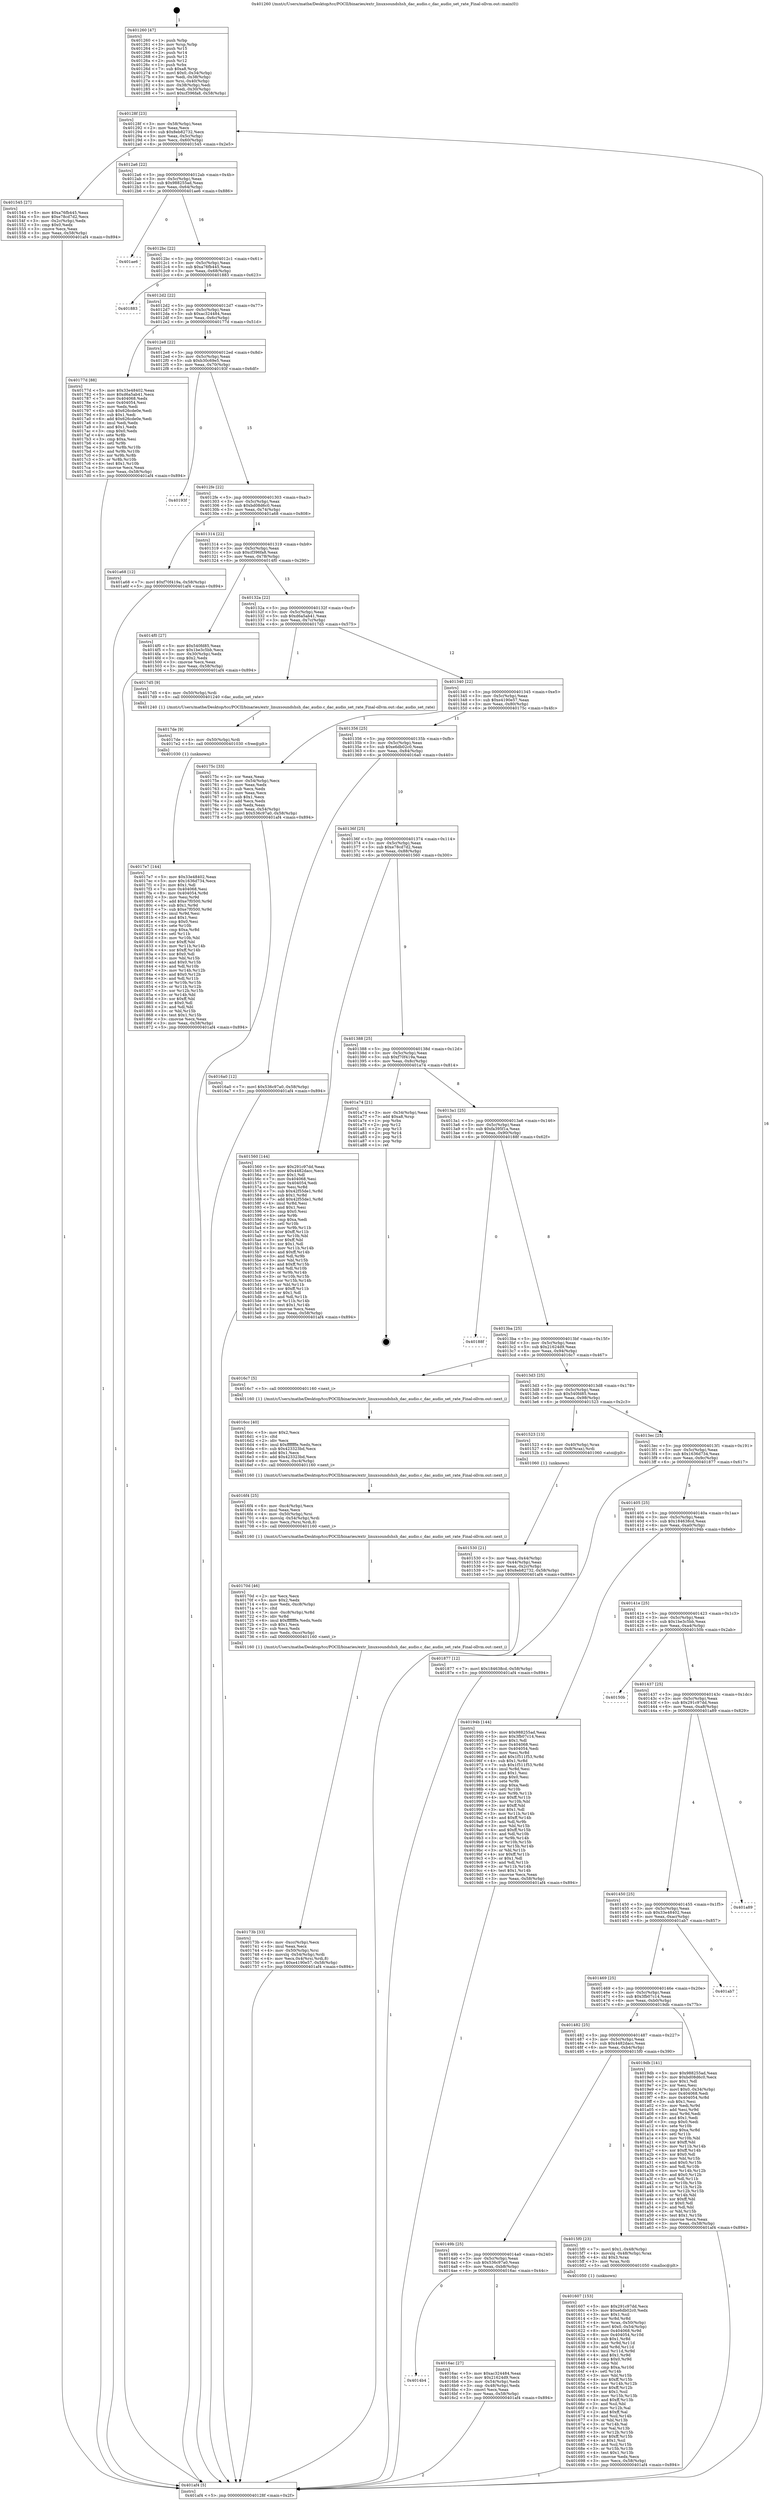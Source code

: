 digraph "0x401260" {
  label = "0x401260 (/mnt/c/Users/mathe/Desktop/tcc/POCII/binaries/extr_linuxsoundshsh_dac_audio.c_dac_audio_set_rate_Final-ollvm.out::main(0))"
  labelloc = "t"
  node[shape=record]

  Entry [label="",width=0.3,height=0.3,shape=circle,fillcolor=black,style=filled]
  "0x40128f" [label="{
     0x40128f [23]\l
     | [instrs]\l
     &nbsp;&nbsp;0x40128f \<+3\>: mov -0x58(%rbp),%eax\l
     &nbsp;&nbsp;0x401292 \<+2\>: mov %eax,%ecx\l
     &nbsp;&nbsp;0x401294 \<+6\>: sub $0x8eb82732,%ecx\l
     &nbsp;&nbsp;0x40129a \<+3\>: mov %eax,-0x5c(%rbp)\l
     &nbsp;&nbsp;0x40129d \<+3\>: mov %ecx,-0x60(%rbp)\l
     &nbsp;&nbsp;0x4012a0 \<+6\>: je 0000000000401545 \<main+0x2e5\>\l
  }"]
  "0x401545" [label="{
     0x401545 [27]\l
     | [instrs]\l
     &nbsp;&nbsp;0x401545 \<+5\>: mov $0xa76fb445,%eax\l
     &nbsp;&nbsp;0x40154a \<+5\>: mov $0xe78cd7d2,%ecx\l
     &nbsp;&nbsp;0x40154f \<+3\>: mov -0x2c(%rbp),%edx\l
     &nbsp;&nbsp;0x401552 \<+3\>: cmp $0x0,%edx\l
     &nbsp;&nbsp;0x401555 \<+3\>: cmove %ecx,%eax\l
     &nbsp;&nbsp;0x401558 \<+3\>: mov %eax,-0x58(%rbp)\l
     &nbsp;&nbsp;0x40155b \<+5\>: jmp 0000000000401af4 \<main+0x894\>\l
  }"]
  "0x4012a6" [label="{
     0x4012a6 [22]\l
     | [instrs]\l
     &nbsp;&nbsp;0x4012a6 \<+5\>: jmp 00000000004012ab \<main+0x4b\>\l
     &nbsp;&nbsp;0x4012ab \<+3\>: mov -0x5c(%rbp),%eax\l
     &nbsp;&nbsp;0x4012ae \<+5\>: sub $0x988255ad,%eax\l
     &nbsp;&nbsp;0x4012b3 \<+3\>: mov %eax,-0x64(%rbp)\l
     &nbsp;&nbsp;0x4012b6 \<+6\>: je 0000000000401ae6 \<main+0x886\>\l
  }"]
  Exit [label="",width=0.3,height=0.3,shape=circle,fillcolor=black,style=filled,peripheries=2]
  "0x401ae6" [label="{
     0x401ae6\l
  }", style=dashed]
  "0x4012bc" [label="{
     0x4012bc [22]\l
     | [instrs]\l
     &nbsp;&nbsp;0x4012bc \<+5\>: jmp 00000000004012c1 \<main+0x61\>\l
     &nbsp;&nbsp;0x4012c1 \<+3\>: mov -0x5c(%rbp),%eax\l
     &nbsp;&nbsp;0x4012c4 \<+5\>: sub $0xa76fb445,%eax\l
     &nbsp;&nbsp;0x4012c9 \<+3\>: mov %eax,-0x68(%rbp)\l
     &nbsp;&nbsp;0x4012cc \<+6\>: je 0000000000401883 \<main+0x623\>\l
  }"]
  "0x4017e7" [label="{
     0x4017e7 [144]\l
     | [instrs]\l
     &nbsp;&nbsp;0x4017e7 \<+5\>: mov $0x33e48402,%eax\l
     &nbsp;&nbsp;0x4017ec \<+5\>: mov $0x1636d734,%ecx\l
     &nbsp;&nbsp;0x4017f1 \<+2\>: mov $0x1,%dl\l
     &nbsp;&nbsp;0x4017f3 \<+7\>: mov 0x404068,%esi\l
     &nbsp;&nbsp;0x4017fa \<+8\>: mov 0x404054,%r8d\l
     &nbsp;&nbsp;0x401802 \<+3\>: mov %esi,%r9d\l
     &nbsp;&nbsp;0x401805 \<+7\>: add $0xe7f0500,%r9d\l
     &nbsp;&nbsp;0x40180c \<+4\>: sub $0x1,%r9d\l
     &nbsp;&nbsp;0x401810 \<+7\>: sub $0xe7f0500,%r9d\l
     &nbsp;&nbsp;0x401817 \<+4\>: imul %r9d,%esi\l
     &nbsp;&nbsp;0x40181b \<+3\>: and $0x1,%esi\l
     &nbsp;&nbsp;0x40181e \<+3\>: cmp $0x0,%esi\l
     &nbsp;&nbsp;0x401821 \<+4\>: sete %r10b\l
     &nbsp;&nbsp;0x401825 \<+4\>: cmp $0xa,%r8d\l
     &nbsp;&nbsp;0x401829 \<+4\>: setl %r11b\l
     &nbsp;&nbsp;0x40182d \<+3\>: mov %r10b,%bl\l
     &nbsp;&nbsp;0x401830 \<+3\>: xor $0xff,%bl\l
     &nbsp;&nbsp;0x401833 \<+3\>: mov %r11b,%r14b\l
     &nbsp;&nbsp;0x401836 \<+4\>: xor $0xff,%r14b\l
     &nbsp;&nbsp;0x40183a \<+3\>: xor $0x0,%dl\l
     &nbsp;&nbsp;0x40183d \<+3\>: mov %bl,%r15b\l
     &nbsp;&nbsp;0x401840 \<+4\>: and $0x0,%r15b\l
     &nbsp;&nbsp;0x401844 \<+3\>: and %dl,%r10b\l
     &nbsp;&nbsp;0x401847 \<+3\>: mov %r14b,%r12b\l
     &nbsp;&nbsp;0x40184a \<+4\>: and $0x0,%r12b\l
     &nbsp;&nbsp;0x40184e \<+3\>: and %dl,%r11b\l
     &nbsp;&nbsp;0x401851 \<+3\>: or %r10b,%r15b\l
     &nbsp;&nbsp;0x401854 \<+3\>: or %r11b,%r12b\l
     &nbsp;&nbsp;0x401857 \<+3\>: xor %r12b,%r15b\l
     &nbsp;&nbsp;0x40185a \<+3\>: or %r14b,%bl\l
     &nbsp;&nbsp;0x40185d \<+3\>: xor $0xff,%bl\l
     &nbsp;&nbsp;0x401860 \<+3\>: or $0x0,%dl\l
     &nbsp;&nbsp;0x401863 \<+2\>: and %dl,%bl\l
     &nbsp;&nbsp;0x401865 \<+3\>: or %bl,%r15b\l
     &nbsp;&nbsp;0x401868 \<+4\>: test $0x1,%r15b\l
     &nbsp;&nbsp;0x40186c \<+3\>: cmovne %ecx,%eax\l
     &nbsp;&nbsp;0x40186f \<+3\>: mov %eax,-0x58(%rbp)\l
     &nbsp;&nbsp;0x401872 \<+5\>: jmp 0000000000401af4 \<main+0x894\>\l
  }"]
  "0x401883" [label="{
     0x401883\l
  }", style=dashed]
  "0x4012d2" [label="{
     0x4012d2 [22]\l
     | [instrs]\l
     &nbsp;&nbsp;0x4012d2 \<+5\>: jmp 00000000004012d7 \<main+0x77\>\l
     &nbsp;&nbsp;0x4012d7 \<+3\>: mov -0x5c(%rbp),%eax\l
     &nbsp;&nbsp;0x4012da \<+5\>: sub $0xac324484,%eax\l
     &nbsp;&nbsp;0x4012df \<+3\>: mov %eax,-0x6c(%rbp)\l
     &nbsp;&nbsp;0x4012e2 \<+6\>: je 000000000040177d \<main+0x51d\>\l
  }"]
  "0x4017de" [label="{
     0x4017de [9]\l
     | [instrs]\l
     &nbsp;&nbsp;0x4017de \<+4\>: mov -0x50(%rbp),%rdi\l
     &nbsp;&nbsp;0x4017e2 \<+5\>: call 0000000000401030 \<free@plt\>\l
     | [calls]\l
     &nbsp;&nbsp;0x401030 \{1\} (unknown)\l
  }"]
  "0x40177d" [label="{
     0x40177d [88]\l
     | [instrs]\l
     &nbsp;&nbsp;0x40177d \<+5\>: mov $0x33e48402,%eax\l
     &nbsp;&nbsp;0x401782 \<+5\>: mov $0xd6a5ab41,%ecx\l
     &nbsp;&nbsp;0x401787 \<+7\>: mov 0x404068,%edx\l
     &nbsp;&nbsp;0x40178e \<+7\>: mov 0x404054,%esi\l
     &nbsp;&nbsp;0x401795 \<+2\>: mov %edx,%edi\l
     &nbsp;&nbsp;0x401797 \<+6\>: sub $0x626cde0e,%edi\l
     &nbsp;&nbsp;0x40179d \<+3\>: sub $0x1,%edi\l
     &nbsp;&nbsp;0x4017a0 \<+6\>: add $0x626cde0e,%edi\l
     &nbsp;&nbsp;0x4017a6 \<+3\>: imul %edi,%edx\l
     &nbsp;&nbsp;0x4017a9 \<+3\>: and $0x1,%edx\l
     &nbsp;&nbsp;0x4017ac \<+3\>: cmp $0x0,%edx\l
     &nbsp;&nbsp;0x4017af \<+4\>: sete %r8b\l
     &nbsp;&nbsp;0x4017b3 \<+3\>: cmp $0xa,%esi\l
     &nbsp;&nbsp;0x4017b6 \<+4\>: setl %r9b\l
     &nbsp;&nbsp;0x4017ba \<+3\>: mov %r8b,%r10b\l
     &nbsp;&nbsp;0x4017bd \<+3\>: and %r9b,%r10b\l
     &nbsp;&nbsp;0x4017c0 \<+3\>: xor %r9b,%r8b\l
     &nbsp;&nbsp;0x4017c3 \<+3\>: or %r8b,%r10b\l
     &nbsp;&nbsp;0x4017c6 \<+4\>: test $0x1,%r10b\l
     &nbsp;&nbsp;0x4017ca \<+3\>: cmovne %ecx,%eax\l
     &nbsp;&nbsp;0x4017cd \<+3\>: mov %eax,-0x58(%rbp)\l
     &nbsp;&nbsp;0x4017d0 \<+5\>: jmp 0000000000401af4 \<main+0x894\>\l
  }"]
  "0x4012e8" [label="{
     0x4012e8 [22]\l
     | [instrs]\l
     &nbsp;&nbsp;0x4012e8 \<+5\>: jmp 00000000004012ed \<main+0x8d\>\l
     &nbsp;&nbsp;0x4012ed \<+3\>: mov -0x5c(%rbp),%eax\l
     &nbsp;&nbsp;0x4012f0 \<+5\>: sub $0xb30c69e5,%eax\l
     &nbsp;&nbsp;0x4012f5 \<+3\>: mov %eax,-0x70(%rbp)\l
     &nbsp;&nbsp;0x4012f8 \<+6\>: je 000000000040193f \<main+0x6df\>\l
  }"]
  "0x40173b" [label="{
     0x40173b [33]\l
     | [instrs]\l
     &nbsp;&nbsp;0x40173b \<+6\>: mov -0xcc(%rbp),%ecx\l
     &nbsp;&nbsp;0x401741 \<+3\>: imul %eax,%ecx\l
     &nbsp;&nbsp;0x401744 \<+4\>: mov -0x50(%rbp),%rsi\l
     &nbsp;&nbsp;0x401748 \<+4\>: movslq -0x54(%rbp),%rdi\l
     &nbsp;&nbsp;0x40174c \<+4\>: mov %ecx,0x4(%rsi,%rdi,8)\l
     &nbsp;&nbsp;0x401750 \<+7\>: movl $0xe4190e57,-0x58(%rbp)\l
     &nbsp;&nbsp;0x401757 \<+5\>: jmp 0000000000401af4 \<main+0x894\>\l
  }"]
  "0x40193f" [label="{
     0x40193f\l
  }", style=dashed]
  "0x4012fe" [label="{
     0x4012fe [22]\l
     | [instrs]\l
     &nbsp;&nbsp;0x4012fe \<+5\>: jmp 0000000000401303 \<main+0xa3\>\l
     &nbsp;&nbsp;0x401303 \<+3\>: mov -0x5c(%rbp),%eax\l
     &nbsp;&nbsp;0x401306 \<+5\>: sub $0xbd08d6c0,%eax\l
     &nbsp;&nbsp;0x40130b \<+3\>: mov %eax,-0x74(%rbp)\l
     &nbsp;&nbsp;0x40130e \<+6\>: je 0000000000401a68 \<main+0x808\>\l
  }"]
  "0x40170d" [label="{
     0x40170d [46]\l
     | [instrs]\l
     &nbsp;&nbsp;0x40170d \<+2\>: xor %ecx,%ecx\l
     &nbsp;&nbsp;0x40170f \<+5\>: mov $0x2,%edx\l
     &nbsp;&nbsp;0x401714 \<+6\>: mov %edx,-0xc8(%rbp)\l
     &nbsp;&nbsp;0x40171a \<+1\>: cltd\l
     &nbsp;&nbsp;0x40171b \<+7\>: mov -0xc8(%rbp),%r8d\l
     &nbsp;&nbsp;0x401722 \<+3\>: idiv %r8d\l
     &nbsp;&nbsp;0x401725 \<+6\>: imul $0xfffffffe,%edx,%edx\l
     &nbsp;&nbsp;0x40172b \<+3\>: sub $0x1,%ecx\l
     &nbsp;&nbsp;0x40172e \<+2\>: sub %ecx,%edx\l
     &nbsp;&nbsp;0x401730 \<+6\>: mov %edx,-0xcc(%rbp)\l
     &nbsp;&nbsp;0x401736 \<+5\>: call 0000000000401160 \<next_i\>\l
     | [calls]\l
     &nbsp;&nbsp;0x401160 \{1\} (/mnt/c/Users/mathe/Desktop/tcc/POCII/binaries/extr_linuxsoundshsh_dac_audio.c_dac_audio_set_rate_Final-ollvm.out::next_i)\l
  }"]
  "0x401a68" [label="{
     0x401a68 [12]\l
     | [instrs]\l
     &nbsp;&nbsp;0x401a68 \<+7\>: movl $0xf70f419a,-0x58(%rbp)\l
     &nbsp;&nbsp;0x401a6f \<+5\>: jmp 0000000000401af4 \<main+0x894\>\l
  }"]
  "0x401314" [label="{
     0x401314 [22]\l
     | [instrs]\l
     &nbsp;&nbsp;0x401314 \<+5\>: jmp 0000000000401319 \<main+0xb9\>\l
     &nbsp;&nbsp;0x401319 \<+3\>: mov -0x5c(%rbp),%eax\l
     &nbsp;&nbsp;0x40131c \<+5\>: sub $0xcf396fa8,%eax\l
     &nbsp;&nbsp;0x401321 \<+3\>: mov %eax,-0x78(%rbp)\l
     &nbsp;&nbsp;0x401324 \<+6\>: je 00000000004014f0 \<main+0x290\>\l
  }"]
  "0x4016f4" [label="{
     0x4016f4 [25]\l
     | [instrs]\l
     &nbsp;&nbsp;0x4016f4 \<+6\>: mov -0xc4(%rbp),%ecx\l
     &nbsp;&nbsp;0x4016fa \<+3\>: imul %eax,%ecx\l
     &nbsp;&nbsp;0x4016fd \<+4\>: mov -0x50(%rbp),%rsi\l
     &nbsp;&nbsp;0x401701 \<+4\>: movslq -0x54(%rbp),%rdi\l
     &nbsp;&nbsp;0x401705 \<+3\>: mov %ecx,(%rsi,%rdi,8)\l
     &nbsp;&nbsp;0x401708 \<+5\>: call 0000000000401160 \<next_i\>\l
     | [calls]\l
     &nbsp;&nbsp;0x401160 \{1\} (/mnt/c/Users/mathe/Desktop/tcc/POCII/binaries/extr_linuxsoundshsh_dac_audio.c_dac_audio_set_rate_Final-ollvm.out::next_i)\l
  }"]
  "0x4014f0" [label="{
     0x4014f0 [27]\l
     | [instrs]\l
     &nbsp;&nbsp;0x4014f0 \<+5\>: mov $0x540fd85,%eax\l
     &nbsp;&nbsp;0x4014f5 \<+5\>: mov $0x1be3c5bb,%ecx\l
     &nbsp;&nbsp;0x4014fa \<+3\>: mov -0x30(%rbp),%edx\l
     &nbsp;&nbsp;0x4014fd \<+3\>: cmp $0x2,%edx\l
     &nbsp;&nbsp;0x401500 \<+3\>: cmovne %ecx,%eax\l
     &nbsp;&nbsp;0x401503 \<+3\>: mov %eax,-0x58(%rbp)\l
     &nbsp;&nbsp;0x401506 \<+5\>: jmp 0000000000401af4 \<main+0x894\>\l
  }"]
  "0x40132a" [label="{
     0x40132a [22]\l
     | [instrs]\l
     &nbsp;&nbsp;0x40132a \<+5\>: jmp 000000000040132f \<main+0xcf\>\l
     &nbsp;&nbsp;0x40132f \<+3\>: mov -0x5c(%rbp),%eax\l
     &nbsp;&nbsp;0x401332 \<+5\>: sub $0xd6a5ab41,%eax\l
     &nbsp;&nbsp;0x401337 \<+3\>: mov %eax,-0x7c(%rbp)\l
     &nbsp;&nbsp;0x40133a \<+6\>: je 00000000004017d5 \<main+0x575\>\l
  }"]
  "0x401af4" [label="{
     0x401af4 [5]\l
     | [instrs]\l
     &nbsp;&nbsp;0x401af4 \<+5\>: jmp 000000000040128f \<main+0x2f\>\l
  }"]
  "0x401260" [label="{
     0x401260 [47]\l
     | [instrs]\l
     &nbsp;&nbsp;0x401260 \<+1\>: push %rbp\l
     &nbsp;&nbsp;0x401261 \<+3\>: mov %rsp,%rbp\l
     &nbsp;&nbsp;0x401264 \<+2\>: push %r15\l
     &nbsp;&nbsp;0x401266 \<+2\>: push %r14\l
     &nbsp;&nbsp;0x401268 \<+2\>: push %r13\l
     &nbsp;&nbsp;0x40126a \<+2\>: push %r12\l
     &nbsp;&nbsp;0x40126c \<+1\>: push %rbx\l
     &nbsp;&nbsp;0x40126d \<+7\>: sub $0xa8,%rsp\l
     &nbsp;&nbsp;0x401274 \<+7\>: movl $0x0,-0x34(%rbp)\l
     &nbsp;&nbsp;0x40127b \<+3\>: mov %edi,-0x38(%rbp)\l
     &nbsp;&nbsp;0x40127e \<+4\>: mov %rsi,-0x40(%rbp)\l
     &nbsp;&nbsp;0x401282 \<+3\>: mov -0x38(%rbp),%edi\l
     &nbsp;&nbsp;0x401285 \<+3\>: mov %edi,-0x30(%rbp)\l
     &nbsp;&nbsp;0x401288 \<+7\>: movl $0xcf396fa8,-0x58(%rbp)\l
  }"]
  "0x4016cc" [label="{
     0x4016cc [40]\l
     | [instrs]\l
     &nbsp;&nbsp;0x4016cc \<+5\>: mov $0x2,%ecx\l
     &nbsp;&nbsp;0x4016d1 \<+1\>: cltd\l
     &nbsp;&nbsp;0x4016d2 \<+2\>: idiv %ecx\l
     &nbsp;&nbsp;0x4016d4 \<+6\>: imul $0xfffffffe,%edx,%ecx\l
     &nbsp;&nbsp;0x4016da \<+6\>: sub $0x423323bd,%ecx\l
     &nbsp;&nbsp;0x4016e0 \<+3\>: add $0x1,%ecx\l
     &nbsp;&nbsp;0x4016e3 \<+6\>: add $0x423323bd,%ecx\l
     &nbsp;&nbsp;0x4016e9 \<+6\>: mov %ecx,-0xc4(%rbp)\l
     &nbsp;&nbsp;0x4016ef \<+5\>: call 0000000000401160 \<next_i\>\l
     | [calls]\l
     &nbsp;&nbsp;0x401160 \{1\} (/mnt/c/Users/mathe/Desktop/tcc/POCII/binaries/extr_linuxsoundshsh_dac_audio.c_dac_audio_set_rate_Final-ollvm.out::next_i)\l
  }"]
  "0x4017d5" [label="{
     0x4017d5 [9]\l
     | [instrs]\l
     &nbsp;&nbsp;0x4017d5 \<+4\>: mov -0x50(%rbp),%rdi\l
     &nbsp;&nbsp;0x4017d9 \<+5\>: call 0000000000401240 \<dac_audio_set_rate\>\l
     | [calls]\l
     &nbsp;&nbsp;0x401240 \{1\} (/mnt/c/Users/mathe/Desktop/tcc/POCII/binaries/extr_linuxsoundshsh_dac_audio.c_dac_audio_set_rate_Final-ollvm.out::dac_audio_set_rate)\l
  }"]
  "0x401340" [label="{
     0x401340 [22]\l
     | [instrs]\l
     &nbsp;&nbsp;0x401340 \<+5\>: jmp 0000000000401345 \<main+0xe5\>\l
     &nbsp;&nbsp;0x401345 \<+3\>: mov -0x5c(%rbp),%eax\l
     &nbsp;&nbsp;0x401348 \<+5\>: sub $0xe4190e57,%eax\l
     &nbsp;&nbsp;0x40134d \<+3\>: mov %eax,-0x80(%rbp)\l
     &nbsp;&nbsp;0x401350 \<+6\>: je 000000000040175c \<main+0x4fc\>\l
  }"]
  "0x4014b4" [label="{
     0x4014b4\l
  }", style=dashed]
  "0x40175c" [label="{
     0x40175c [33]\l
     | [instrs]\l
     &nbsp;&nbsp;0x40175c \<+2\>: xor %eax,%eax\l
     &nbsp;&nbsp;0x40175e \<+3\>: mov -0x54(%rbp),%ecx\l
     &nbsp;&nbsp;0x401761 \<+2\>: mov %eax,%edx\l
     &nbsp;&nbsp;0x401763 \<+2\>: sub %ecx,%edx\l
     &nbsp;&nbsp;0x401765 \<+2\>: mov %eax,%ecx\l
     &nbsp;&nbsp;0x401767 \<+3\>: sub $0x1,%ecx\l
     &nbsp;&nbsp;0x40176a \<+2\>: add %ecx,%edx\l
     &nbsp;&nbsp;0x40176c \<+2\>: sub %edx,%eax\l
     &nbsp;&nbsp;0x40176e \<+3\>: mov %eax,-0x54(%rbp)\l
     &nbsp;&nbsp;0x401771 \<+7\>: movl $0x536c97a0,-0x58(%rbp)\l
     &nbsp;&nbsp;0x401778 \<+5\>: jmp 0000000000401af4 \<main+0x894\>\l
  }"]
  "0x401356" [label="{
     0x401356 [25]\l
     | [instrs]\l
     &nbsp;&nbsp;0x401356 \<+5\>: jmp 000000000040135b \<main+0xfb\>\l
     &nbsp;&nbsp;0x40135b \<+3\>: mov -0x5c(%rbp),%eax\l
     &nbsp;&nbsp;0x40135e \<+5\>: sub $0xe6db02c0,%eax\l
     &nbsp;&nbsp;0x401363 \<+6\>: mov %eax,-0x84(%rbp)\l
     &nbsp;&nbsp;0x401369 \<+6\>: je 00000000004016a0 \<main+0x440\>\l
  }"]
  "0x4016ac" [label="{
     0x4016ac [27]\l
     | [instrs]\l
     &nbsp;&nbsp;0x4016ac \<+5\>: mov $0xac324484,%eax\l
     &nbsp;&nbsp;0x4016b1 \<+5\>: mov $0x21624d9,%ecx\l
     &nbsp;&nbsp;0x4016b6 \<+3\>: mov -0x54(%rbp),%edx\l
     &nbsp;&nbsp;0x4016b9 \<+3\>: cmp -0x48(%rbp),%edx\l
     &nbsp;&nbsp;0x4016bc \<+3\>: cmovl %ecx,%eax\l
     &nbsp;&nbsp;0x4016bf \<+3\>: mov %eax,-0x58(%rbp)\l
     &nbsp;&nbsp;0x4016c2 \<+5\>: jmp 0000000000401af4 \<main+0x894\>\l
  }"]
  "0x4016a0" [label="{
     0x4016a0 [12]\l
     | [instrs]\l
     &nbsp;&nbsp;0x4016a0 \<+7\>: movl $0x536c97a0,-0x58(%rbp)\l
     &nbsp;&nbsp;0x4016a7 \<+5\>: jmp 0000000000401af4 \<main+0x894\>\l
  }"]
  "0x40136f" [label="{
     0x40136f [25]\l
     | [instrs]\l
     &nbsp;&nbsp;0x40136f \<+5\>: jmp 0000000000401374 \<main+0x114\>\l
     &nbsp;&nbsp;0x401374 \<+3\>: mov -0x5c(%rbp),%eax\l
     &nbsp;&nbsp;0x401377 \<+5\>: sub $0xe78cd7d2,%eax\l
     &nbsp;&nbsp;0x40137c \<+6\>: mov %eax,-0x88(%rbp)\l
     &nbsp;&nbsp;0x401382 \<+6\>: je 0000000000401560 \<main+0x300\>\l
  }"]
  "0x401607" [label="{
     0x401607 [153]\l
     | [instrs]\l
     &nbsp;&nbsp;0x401607 \<+5\>: mov $0x291c97dd,%ecx\l
     &nbsp;&nbsp;0x40160c \<+5\>: mov $0xe6db02c0,%edx\l
     &nbsp;&nbsp;0x401611 \<+3\>: mov $0x1,%sil\l
     &nbsp;&nbsp;0x401614 \<+3\>: xor %r8d,%r8d\l
     &nbsp;&nbsp;0x401617 \<+4\>: mov %rax,-0x50(%rbp)\l
     &nbsp;&nbsp;0x40161b \<+7\>: movl $0x0,-0x54(%rbp)\l
     &nbsp;&nbsp;0x401622 \<+8\>: mov 0x404068,%r9d\l
     &nbsp;&nbsp;0x40162a \<+8\>: mov 0x404054,%r10d\l
     &nbsp;&nbsp;0x401632 \<+4\>: sub $0x1,%r8d\l
     &nbsp;&nbsp;0x401636 \<+3\>: mov %r9d,%r11d\l
     &nbsp;&nbsp;0x401639 \<+3\>: add %r8d,%r11d\l
     &nbsp;&nbsp;0x40163c \<+4\>: imul %r11d,%r9d\l
     &nbsp;&nbsp;0x401640 \<+4\>: and $0x1,%r9d\l
     &nbsp;&nbsp;0x401644 \<+4\>: cmp $0x0,%r9d\l
     &nbsp;&nbsp;0x401648 \<+3\>: sete %bl\l
     &nbsp;&nbsp;0x40164b \<+4\>: cmp $0xa,%r10d\l
     &nbsp;&nbsp;0x40164f \<+4\>: setl %r14b\l
     &nbsp;&nbsp;0x401653 \<+3\>: mov %bl,%r15b\l
     &nbsp;&nbsp;0x401656 \<+4\>: xor $0xff,%r15b\l
     &nbsp;&nbsp;0x40165a \<+3\>: mov %r14b,%r12b\l
     &nbsp;&nbsp;0x40165d \<+4\>: xor $0xff,%r12b\l
     &nbsp;&nbsp;0x401661 \<+4\>: xor $0x1,%sil\l
     &nbsp;&nbsp;0x401665 \<+3\>: mov %r15b,%r13b\l
     &nbsp;&nbsp;0x401668 \<+4\>: and $0xff,%r13b\l
     &nbsp;&nbsp;0x40166c \<+3\>: and %sil,%bl\l
     &nbsp;&nbsp;0x40166f \<+3\>: mov %r12b,%al\l
     &nbsp;&nbsp;0x401672 \<+2\>: and $0xff,%al\l
     &nbsp;&nbsp;0x401674 \<+3\>: and %sil,%r14b\l
     &nbsp;&nbsp;0x401677 \<+3\>: or %bl,%r13b\l
     &nbsp;&nbsp;0x40167a \<+3\>: or %r14b,%al\l
     &nbsp;&nbsp;0x40167d \<+3\>: xor %al,%r13b\l
     &nbsp;&nbsp;0x401680 \<+3\>: or %r12b,%r15b\l
     &nbsp;&nbsp;0x401683 \<+4\>: xor $0xff,%r15b\l
     &nbsp;&nbsp;0x401687 \<+4\>: or $0x1,%sil\l
     &nbsp;&nbsp;0x40168b \<+3\>: and %sil,%r15b\l
     &nbsp;&nbsp;0x40168e \<+3\>: or %r15b,%r13b\l
     &nbsp;&nbsp;0x401691 \<+4\>: test $0x1,%r13b\l
     &nbsp;&nbsp;0x401695 \<+3\>: cmovne %edx,%ecx\l
     &nbsp;&nbsp;0x401698 \<+3\>: mov %ecx,-0x58(%rbp)\l
     &nbsp;&nbsp;0x40169b \<+5\>: jmp 0000000000401af4 \<main+0x894\>\l
  }"]
  "0x401560" [label="{
     0x401560 [144]\l
     | [instrs]\l
     &nbsp;&nbsp;0x401560 \<+5\>: mov $0x291c97dd,%eax\l
     &nbsp;&nbsp;0x401565 \<+5\>: mov $0x4482dacc,%ecx\l
     &nbsp;&nbsp;0x40156a \<+2\>: mov $0x1,%dl\l
     &nbsp;&nbsp;0x40156c \<+7\>: mov 0x404068,%esi\l
     &nbsp;&nbsp;0x401573 \<+7\>: mov 0x404054,%edi\l
     &nbsp;&nbsp;0x40157a \<+3\>: mov %esi,%r8d\l
     &nbsp;&nbsp;0x40157d \<+7\>: sub $0x42f55de1,%r8d\l
     &nbsp;&nbsp;0x401584 \<+4\>: sub $0x1,%r8d\l
     &nbsp;&nbsp;0x401588 \<+7\>: add $0x42f55de1,%r8d\l
     &nbsp;&nbsp;0x40158f \<+4\>: imul %r8d,%esi\l
     &nbsp;&nbsp;0x401593 \<+3\>: and $0x1,%esi\l
     &nbsp;&nbsp;0x401596 \<+3\>: cmp $0x0,%esi\l
     &nbsp;&nbsp;0x401599 \<+4\>: sete %r9b\l
     &nbsp;&nbsp;0x40159d \<+3\>: cmp $0xa,%edi\l
     &nbsp;&nbsp;0x4015a0 \<+4\>: setl %r10b\l
     &nbsp;&nbsp;0x4015a4 \<+3\>: mov %r9b,%r11b\l
     &nbsp;&nbsp;0x4015a7 \<+4\>: xor $0xff,%r11b\l
     &nbsp;&nbsp;0x4015ab \<+3\>: mov %r10b,%bl\l
     &nbsp;&nbsp;0x4015ae \<+3\>: xor $0xff,%bl\l
     &nbsp;&nbsp;0x4015b1 \<+3\>: xor $0x1,%dl\l
     &nbsp;&nbsp;0x4015b4 \<+3\>: mov %r11b,%r14b\l
     &nbsp;&nbsp;0x4015b7 \<+4\>: and $0xff,%r14b\l
     &nbsp;&nbsp;0x4015bb \<+3\>: and %dl,%r9b\l
     &nbsp;&nbsp;0x4015be \<+3\>: mov %bl,%r15b\l
     &nbsp;&nbsp;0x4015c1 \<+4\>: and $0xff,%r15b\l
     &nbsp;&nbsp;0x4015c5 \<+3\>: and %dl,%r10b\l
     &nbsp;&nbsp;0x4015c8 \<+3\>: or %r9b,%r14b\l
     &nbsp;&nbsp;0x4015cb \<+3\>: or %r10b,%r15b\l
     &nbsp;&nbsp;0x4015ce \<+3\>: xor %r15b,%r14b\l
     &nbsp;&nbsp;0x4015d1 \<+3\>: or %bl,%r11b\l
     &nbsp;&nbsp;0x4015d4 \<+4\>: xor $0xff,%r11b\l
     &nbsp;&nbsp;0x4015d8 \<+3\>: or $0x1,%dl\l
     &nbsp;&nbsp;0x4015db \<+3\>: and %dl,%r11b\l
     &nbsp;&nbsp;0x4015de \<+3\>: or %r11b,%r14b\l
     &nbsp;&nbsp;0x4015e1 \<+4\>: test $0x1,%r14b\l
     &nbsp;&nbsp;0x4015e5 \<+3\>: cmovne %ecx,%eax\l
     &nbsp;&nbsp;0x4015e8 \<+3\>: mov %eax,-0x58(%rbp)\l
     &nbsp;&nbsp;0x4015eb \<+5\>: jmp 0000000000401af4 \<main+0x894\>\l
  }"]
  "0x401388" [label="{
     0x401388 [25]\l
     | [instrs]\l
     &nbsp;&nbsp;0x401388 \<+5\>: jmp 000000000040138d \<main+0x12d\>\l
     &nbsp;&nbsp;0x40138d \<+3\>: mov -0x5c(%rbp),%eax\l
     &nbsp;&nbsp;0x401390 \<+5\>: sub $0xf70f419a,%eax\l
     &nbsp;&nbsp;0x401395 \<+6\>: mov %eax,-0x8c(%rbp)\l
     &nbsp;&nbsp;0x40139b \<+6\>: je 0000000000401a74 \<main+0x814\>\l
  }"]
  "0x40149b" [label="{
     0x40149b [25]\l
     | [instrs]\l
     &nbsp;&nbsp;0x40149b \<+5\>: jmp 00000000004014a0 \<main+0x240\>\l
     &nbsp;&nbsp;0x4014a0 \<+3\>: mov -0x5c(%rbp),%eax\l
     &nbsp;&nbsp;0x4014a3 \<+5\>: sub $0x536c97a0,%eax\l
     &nbsp;&nbsp;0x4014a8 \<+6\>: mov %eax,-0xb8(%rbp)\l
     &nbsp;&nbsp;0x4014ae \<+6\>: je 00000000004016ac \<main+0x44c\>\l
  }"]
  "0x401a74" [label="{
     0x401a74 [21]\l
     | [instrs]\l
     &nbsp;&nbsp;0x401a74 \<+3\>: mov -0x34(%rbp),%eax\l
     &nbsp;&nbsp;0x401a77 \<+7\>: add $0xa8,%rsp\l
     &nbsp;&nbsp;0x401a7e \<+1\>: pop %rbx\l
     &nbsp;&nbsp;0x401a7f \<+2\>: pop %r12\l
     &nbsp;&nbsp;0x401a81 \<+2\>: pop %r13\l
     &nbsp;&nbsp;0x401a83 \<+2\>: pop %r14\l
     &nbsp;&nbsp;0x401a85 \<+2\>: pop %r15\l
     &nbsp;&nbsp;0x401a87 \<+1\>: pop %rbp\l
     &nbsp;&nbsp;0x401a88 \<+1\>: ret\l
  }"]
  "0x4013a1" [label="{
     0x4013a1 [25]\l
     | [instrs]\l
     &nbsp;&nbsp;0x4013a1 \<+5\>: jmp 00000000004013a6 \<main+0x146\>\l
     &nbsp;&nbsp;0x4013a6 \<+3\>: mov -0x5c(%rbp),%eax\l
     &nbsp;&nbsp;0x4013a9 \<+5\>: sub $0xfa395f1a,%eax\l
     &nbsp;&nbsp;0x4013ae \<+6\>: mov %eax,-0x90(%rbp)\l
     &nbsp;&nbsp;0x4013b4 \<+6\>: je 000000000040188f \<main+0x62f\>\l
  }"]
  "0x4015f0" [label="{
     0x4015f0 [23]\l
     | [instrs]\l
     &nbsp;&nbsp;0x4015f0 \<+7\>: movl $0x1,-0x48(%rbp)\l
     &nbsp;&nbsp;0x4015f7 \<+4\>: movslq -0x48(%rbp),%rax\l
     &nbsp;&nbsp;0x4015fb \<+4\>: shl $0x3,%rax\l
     &nbsp;&nbsp;0x4015ff \<+3\>: mov %rax,%rdi\l
     &nbsp;&nbsp;0x401602 \<+5\>: call 0000000000401050 \<malloc@plt\>\l
     | [calls]\l
     &nbsp;&nbsp;0x401050 \{1\} (unknown)\l
  }"]
  "0x40188f" [label="{
     0x40188f\l
  }", style=dashed]
  "0x4013ba" [label="{
     0x4013ba [25]\l
     | [instrs]\l
     &nbsp;&nbsp;0x4013ba \<+5\>: jmp 00000000004013bf \<main+0x15f\>\l
     &nbsp;&nbsp;0x4013bf \<+3\>: mov -0x5c(%rbp),%eax\l
     &nbsp;&nbsp;0x4013c2 \<+5\>: sub $0x21624d9,%eax\l
     &nbsp;&nbsp;0x4013c7 \<+6\>: mov %eax,-0x94(%rbp)\l
     &nbsp;&nbsp;0x4013cd \<+6\>: je 00000000004016c7 \<main+0x467\>\l
  }"]
  "0x401482" [label="{
     0x401482 [25]\l
     | [instrs]\l
     &nbsp;&nbsp;0x401482 \<+5\>: jmp 0000000000401487 \<main+0x227\>\l
     &nbsp;&nbsp;0x401487 \<+3\>: mov -0x5c(%rbp),%eax\l
     &nbsp;&nbsp;0x40148a \<+5\>: sub $0x4482dacc,%eax\l
     &nbsp;&nbsp;0x40148f \<+6\>: mov %eax,-0xb4(%rbp)\l
     &nbsp;&nbsp;0x401495 \<+6\>: je 00000000004015f0 \<main+0x390\>\l
  }"]
  "0x4016c7" [label="{
     0x4016c7 [5]\l
     | [instrs]\l
     &nbsp;&nbsp;0x4016c7 \<+5\>: call 0000000000401160 \<next_i\>\l
     | [calls]\l
     &nbsp;&nbsp;0x401160 \{1\} (/mnt/c/Users/mathe/Desktop/tcc/POCII/binaries/extr_linuxsoundshsh_dac_audio.c_dac_audio_set_rate_Final-ollvm.out::next_i)\l
  }"]
  "0x4013d3" [label="{
     0x4013d3 [25]\l
     | [instrs]\l
     &nbsp;&nbsp;0x4013d3 \<+5\>: jmp 00000000004013d8 \<main+0x178\>\l
     &nbsp;&nbsp;0x4013d8 \<+3\>: mov -0x5c(%rbp),%eax\l
     &nbsp;&nbsp;0x4013db \<+5\>: sub $0x540fd85,%eax\l
     &nbsp;&nbsp;0x4013e0 \<+6\>: mov %eax,-0x98(%rbp)\l
     &nbsp;&nbsp;0x4013e6 \<+6\>: je 0000000000401523 \<main+0x2c3\>\l
  }"]
  "0x4019db" [label="{
     0x4019db [141]\l
     | [instrs]\l
     &nbsp;&nbsp;0x4019db \<+5\>: mov $0x988255ad,%eax\l
     &nbsp;&nbsp;0x4019e0 \<+5\>: mov $0xbd08d6c0,%ecx\l
     &nbsp;&nbsp;0x4019e5 \<+2\>: mov $0x1,%dl\l
     &nbsp;&nbsp;0x4019e7 \<+2\>: xor %esi,%esi\l
     &nbsp;&nbsp;0x4019e9 \<+7\>: movl $0x0,-0x34(%rbp)\l
     &nbsp;&nbsp;0x4019f0 \<+7\>: mov 0x404068,%edi\l
     &nbsp;&nbsp;0x4019f7 \<+8\>: mov 0x404054,%r8d\l
     &nbsp;&nbsp;0x4019ff \<+3\>: sub $0x1,%esi\l
     &nbsp;&nbsp;0x401a02 \<+3\>: mov %edi,%r9d\l
     &nbsp;&nbsp;0x401a05 \<+3\>: add %esi,%r9d\l
     &nbsp;&nbsp;0x401a08 \<+4\>: imul %r9d,%edi\l
     &nbsp;&nbsp;0x401a0c \<+3\>: and $0x1,%edi\l
     &nbsp;&nbsp;0x401a0f \<+3\>: cmp $0x0,%edi\l
     &nbsp;&nbsp;0x401a12 \<+4\>: sete %r10b\l
     &nbsp;&nbsp;0x401a16 \<+4\>: cmp $0xa,%r8d\l
     &nbsp;&nbsp;0x401a1a \<+4\>: setl %r11b\l
     &nbsp;&nbsp;0x401a1e \<+3\>: mov %r10b,%bl\l
     &nbsp;&nbsp;0x401a21 \<+3\>: xor $0xff,%bl\l
     &nbsp;&nbsp;0x401a24 \<+3\>: mov %r11b,%r14b\l
     &nbsp;&nbsp;0x401a27 \<+4\>: xor $0xff,%r14b\l
     &nbsp;&nbsp;0x401a2b \<+3\>: xor $0x0,%dl\l
     &nbsp;&nbsp;0x401a2e \<+3\>: mov %bl,%r15b\l
     &nbsp;&nbsp;0x401a31 \<+4\>: and $0x0,%r15b\l
     &nbsp;&nbsp;0x401a35 \<+3\>: and %dl,%r10b\l
     &nbsp;&nbsp;0x401a38 \<+3\>: mov %r14b,%r12b\l
     &nbsp;&nbsp;0x401a3b \<+4\>: and $0x0,%r12b\l
     &nbsp;&nbsp;0x401a3f \<+3\>: and %dl,%r11b\l
     &nbsp;&nbsp;0x401a42 \<+3\>: or %r10b,%r15b\l
     &nbsp;&nbsp;0x401a45 \<+3\>: or %r11b,%r12b\l
     &nbsp;&nbsp;0x401a48 \<+3\>: xor %r12b,%r15b\l
     &nbsp;&nbsp;0x401a4b \<+3\>: or %r14b,%bl\l
     &nbsp;&nbsp;0x401a4e \<+3\>: xor $0xff,%bl\l
     &nbsp;&nbsp;0x401a51 \<+3\>: or $0x0,%dl\l
     &nbsp;&nbsp;0x401a54 \<+2\>: and %dl,%bl\l
     &nbsp;&nbsp;0x401a56 \<+3\>: or %bl,%r15b\l
     &nbsp;&nbsp;0x401a59 \<+4\>: test $0x1,%r15b\l
     &nbsp;&nbsp;0x401a5d \<+3\>: cmovne %ecx,%eax\l
     &nbsp;&nbsp;0x401a60 \<+3\>: mov %eax,-0x58(%rbp)\l
     &nbsp;&nbsp;0x401a63 \<+5\>: jmp 0000000000401af4 \<main+0x894\>\l
  }"]
  "0x401523" [label="{
     0x401523 [13]\l
     | [instrs]\l
     &nbsp;&nbsp;0x401523 \<+4\>: mov -0x40(%rbp),%rax\l
     &nbsp;&nbsp;0x401527 \<+4\>: mov 0x8(%rax),%rdi\l
     &nbsp;&nbsp;0x40152b \<+5\>: call 0000000000401060 \<atoi@plt\>\l
     | [calls]\l
     &nbsp;&nbsp;0x401060 \{1\} (unknown)\l
  }"]
  "0x4013ec" [label="{
     0x4013ec [25]\l
     | [instrs]\l
     &nbsp;&nbsp;0x4013ec \<+5\>: jmp 00000000004013f1 \<main+0x191\>\l
     &nbsp;&nbsp;0x4013f1 \<+3\>: mov -0x5c(%rbp),%eax\l
     &nbsp;&nbsp;0x4013f4 \<+5\>: sub $0x1636d734,%eax\l
     &nbsp;&nbsp;0x4013f9 \<+6\>: mov %eax,-0x9c(%rbp)\l
     &nbsp;&nbsp;0x4013ff \<+6\>: je 0000000000401877 \<main+0x617\>\l
  }"]
  "0x401530" [label="{
     0x401530 [21]\l
     | [instrs]\l
     &nbsp;&nbsp;0x401530 \<+3\>: mov %eax,-0x44(%rbp)\l
     &nbsp;&nbsp;0x401533 \<+3\>: mov -0x44(%rbp),%eax\l
     &nbsp;&nbsp;0x401536 \<+3\>: mov %eax,-0x2c(%rbp)\l
     &nbsp;&nbsp;0x401539 \<+7\>: movl $0x8eb82732,-0x58(%rbp)\l
     &nbsp;&nbsp;0x401540 \<+5\>: jmp 0000000000401af4 \<main+0x894\>\l
  }"]
  "0x401469" [label="{
     0x401469 [25]\l
     | [instrs]\l
     &nbsp;&nbsp;0x401469 \<+5\>: jmp 000000000040146e \<main+0x20e\>\l
     &nbsp;&nbsp;0x40146e \<+3\>: mov -0x5c(%rbp),%eax\l
     &nbsp;&nbsp;0x401471 \<+5\>: sub $0x3fb07c14,%eax\l
     &nbsp;&nbsp;0x401476 \<+6\>: mov %eax,-0xb0(%rbp)\l
     &nbsp;&nbsp;0x40147c \<+6\>: je 00000000004019db \<main+0x77b\>\l
  }"]
  "0x401877" [label="{
     0x401877 [12]\l
     | [instrs]\l
     &nbsp;&nbsp;0x401877 \<+7\>: movl $0x184638cd,-0x58(%rbp)\l
     &nbsp;&nbsp;0x40187e \<+5\>: jmp 0000000000401af4 \<main+0x894\>\l
  }"]
  "0x401405" [label="{
     0x401405 [25]\l
     | [instrs]\l
     &nbsp;&nbsp;0x401405 \<+5\>: jmp 000000000040140a \<main+0x1aa\>\l
     &nbsp;&nbsp;0x40140a \<+3\>: mov -0x5c(%rbp),%eax\l
     &nbsp;&nbsp;0x40140d \<+5\>: sub $0x184638cd,%eax\l
     &nbsp;&nbsp;0x401412 \<+6\>: mov %eax,-0xa0(%rbp)\l
     &nbsp;&nbsp;0x401418 \<+6\>: je 000000000040194b \<main+0x6eb\>\l
  }"]
  "0x401ab7" [label="{
     0x401ab7\l
  }", style=dashed]
  "0x40194b" [label="{
     0x40194b [144]\l
     | [instrs]\l
     &nbsp;&nbsp;0x40194b \<+5\>: mov $0x988255ad,%eax\l
     &nbsp;&nbsp;0x401950 \<+5\>: mov $0x3fb07c14,%ecx\l
     &nbsp;&nbsp;0x401955 \<+2\>: mov $0x1,%dl\l
     &nbsp;&nbsp;0x401957 \<+7\>: mov 0x404068,%esi\l
     &nbsp;&nbsp;0x40195e \<+7\>: mov 0x404054,%edi\l
     &nbsp;&nbsp;0x401965 \<+3\>: mov %esi,%r8d\l
     &nbsp;&nbsp;0x401968 \<+7\>: add $0x1f511f53,%r8d\l
     &nbsp;&nbsp;0x40196f \<+4\>: sub $0x1,%r8d\l
     &nbsp;&nbsp;0x401973 \<+7\>: sub $0x1f511f53,%r8d\l
     &nbsp;&nbsp;0x40197a \<+4\>: imul %r8d,%esi\l
     &nbsp;&nbsp;0x40197e \<+3\>: and $0x1,%esi\l
     &nbsp;&nbsp;0x401981 \<+3\>: cmp $0x0,%esi\l
     &nbsp;&nbsp;0x401984 \<+4\>: sete %r9b\l
     &nbsp;&nbsp;0x401988 \<+3\>: cmp $0xa,%edi\l
     &nbsp;&nbsp;0x40198b \<+4\>: setl %r10b\l
     &nbsp;&nbsp;0x40198f \<+3\>: mov %r9b,%r11b\l
     &nbsp;&nbsp;0x401992 \<+4\>: xor $0xff,%r11b\l
     &nbsp;&nbsp;0x401996 \<+3\>: mov %r10b,%bl\l
     &nbsp;&nbsp;0x401999 \<+3\>: xor $0xff,%bl\l
     &nbsp;&nbsp;0x40199c \<+3\>: xor $0x1,%dl\l
     &nbsp;&nbsp;0x40199f \<+3\>: mov %r11b,%r14b\l
     &nbsp;&nbsp;0x4019a2 \<+4\>: and $0xff,%r14b\l
     &nbsp;&nbsp;0x4019a6 \<+3\>: and %dl,%r9b\l
     &nbsp;&nbsp;0x4019a9 \<+3\>: mov %bl,%r15b\l
     &nbsp;&nbsp;0x4019ac \<+4\>: and $0xff,%r15b\l
     &nbsp;&nbsp;0x4019b0 \<+3\>: and %dl,%r10b\l
     &nbsp;&nbsp;0x4019b3 \<+3\>: or %r9b,%r14b\l
     &nbsp;&nbsp;0x4019b6 \<+3\>: or %r10b,%r15b\l
     &nbsp;&nbsp;0x4019b9 \<+3\>: xor %r15b,%r14b\l
     &nbsp;&nbsp;0x4019bc \<+3\>: or %bl,%r11b\l
     &nbsp;&nbsp;0x4019bf \<+4\>: xor $0xff,%r11b\l
     &nbsp;&nbsp;0x4019c3 \<+3\>: or $0x1,%dl\l
     &nbsp;&nbsp;0x4019c6 \<+3\>: and %dl,%r11b\l
     &nbsp;&nbsp;0x4019c9 \<+3\>: or %r11b,%r14b\l
     &nbsp;&nbsp;0x4019cc \<+4\>: test $0x1,%r14b\l
     &nbsp;&nbsp;0x4019d0 \<+3\>: cmovne %ecx,%eax\l
     &nbsp;&nbsp;0x4019d3 \<+3\>: mov %eax,-0x58(%rbp)\l
     &nbsp;&nbsp;0x4019d6 \<+5\>: jmp 0000000000401af4 \<main+0x894\>\l
  }"]
  "0x40141e" [label="{
     0x40141e [25]\l
     | [instrs]\l
     &nbsp;&nbsp;0x40141e \<+5\>: jmp 0000000000401423 \<main+0x1c3\>\l
     &nbsp;&nbsp;0x401423 \<+3\>: mov -0x5c(%rbp),%eax\l
     &nbsp;&nbsp;0x401426 \<+5\>: sub $0x1be3c5bb,%eax\l
     &nbsp;&nbsp;0x40142b \<+6\>: mov %eax,-0xa4(%rbp)\l
     &nbsp;&nbsp;0x401431 \<+6\>: je 000000000040150b \<main+0x2ab\>\l
  }"]
  "0x401450" [label="{
     0x401450 [25]\l
     | [instrs]\l
     &nbsp;&nbsp;0x401450 \<+5\>: jmp 0000000000401455 \<main+0x1f5\>\l
     &nbsp;&nbsp;0x401455 \<+3\>: mov -0x5c(%rbp),%eax\l
     &nbsp;&nbsp;0x401458 \<+5\>: sub $0x33e48402,%eax\l
     &nbsp;&nbsp;0x40145d \<+6\>: mov %eax,-0xac(%rbp)\l
     &nbsp;&nbsp;0x401463 \<+6\>: je 0000000000401ab7 \<main+0x857\>\l
  }"]
  "0x40150b" [label="{
     0x40150b\l
  }", style=dashed]
  "0x401437" [label="{
     0x401437 [25]\l
     | [instrs]\l
     &nbsp;&nbsp;0x401437 \<+5\>: jmp 000000000040143c \<main+0x1dc\>\l
     &nbsp;&nbsp;0x40143c \<+3\>: mov -0x5c(%rbp),%eax\l
     &nbsp;&nbsp;0x40143f \<+5\>: sub $0x291c97dd,%eax\l
     &nbsp;&nbsp;0x401444 \<+6\>: mov %eax,-0xa8(%rbp)\l
     &nbsp;&nbsp;0x40144a \<+6\>: je 0000000000401a89 \<main+0x829\>\l
  }"]
  "0x401a89" [label="{
     0x401a89\l
  }", style=dashed]
  Entry -> "0x401260" [label=" 1"]
  "0x40128f" -> "0x401545" [label=" 1"]
  "0x40128f" -> "0x4012a6" [label=" 16"]
  "0x401a74" -> Exit [label=" 1"]
  "0x4012a6" -> "0x401ae6" [label=" 0"]
  "0x4012a6" -> "0x4012bc" [label=" 16"]
  "0x401a68" -> "0x401af4" [label=" 1"]
  "0x4012bc" -> "0x401883" [label=" 0"]
  "0x4012bc" -> "0x4012d2" [label=" 16"]
  "0x4019db" -> "0x401af4" [label=" 1"]
  "0x4012d2" -> "0x40177d" [label=" 1"]
  "0x4012d2" -> "0x4012e8" [label=" 15"]
  "0x40194b" -> "0x401af4" [label=" 1"]
  "0x4012e8" -> "0x40193f" [label=" 0"]
  "0x4012e8" -> "0x4012fe" [label=" 15"]
  "0x401877" -> "0x401af4" [label=" 1"]
  "0x4012fe" -> "0x401a68" [label=" 1"]
  "0x4012fe" -> "0x401314" [label=" 14"]
  "0x4017e7" -> "0x401af4" [label=" 1"]
  "0x401314" -> "0x4014f0" [label=" 1"]
  "0x401314" -> "0x40132a" [label=" 13"]
  "0x4014f0" -> "0x401af4" [label=" 1"]
  "0x401260" -> "0x40128f" [label=" 1"]
  "0x401af4" -> "0x40128f" [label=" 16"]
  "0x4017de" -> "0x4017e7" [label=" 1"]
  "0x40132a" -> "0x4017d5" [label=" 1"]
  "0x40132a" -> "0x401340" [label=" 12"]
  "0x4017d5" -> "0x4017de" [label=" 1"]
  "0x401340" -> "0x40175c" [label=" 1"]
  "0x401340" -> "0x401356" [label=" 11"]
  "0x40177d" -> "0x401af4" [label=" 1"]
  "0x401356" -> "0x4016a0" [label=" 1"]
  "0x401356" -> "0x40136f" [label=" 10"]
  "0x40175c" -> "0x401af4" [label=" 1"]
  "0x40136f" -> "0x401560" [label=" 1"]
  "0x40136f" -> "0x401388" [label=" 9"]
  "0x40170d" -> "0x40173b" [label=" 1"]
  "0x401388" -> "0x401a74" [label=" 1"]
  "0x401388" -> "0x4013a1" [label=" 8"]
  "0x4016f4" -> "0x40170d" [label=" 1"]
  "0x4013a1" -> "0x40188f" [label=" 0"]
  "0x4013a1" -> "0x4013ba" [label=" 8"]
  "0x4016cc" -> "0x4016f4" [label=" 1"]
  "0x4013ba" -> "0x4016c7" [label=" 1"]
  "0x4013ba" -> "0x4013d3" [label=" 7"]
  "0x4016ac" -> "0x401af4" [label=" 2"]
  "0x4013d3" -> "0x401523" [label=" 1"]
  "0x4013d3" -> "0x4013ec" [label=" 6"]
  "0x401523" -> "0x401530" [label=" 1"]
  "0x401530" -> "0x401af4" [label=" 1"]
  "0x401545" -> "0x401af4" [label=" 1"]
  "0x401560" -> "0x401af4" [label=" 1"]
  "0x40149b" -> "0x4014b4" [label=" 0"]
  "0x4013ec" -> "0x401877" [label=" 1"]
  "0x4013ec" -> "0x401405" [label=" 5"]
  "0x40173b" -> "0x401af4" [label=" 1"]
  "0x401405" -> "0x40194b" [label=" 1"]
  "0x401405" -> "0x40141e" [label=" 4"]
  "0x4016a0" -> "0x401af4" [label=" 1"]
  "0x40141e" -> "0x40150b" [label=" 0"]
  "0x40141e" -> "0x401437" [label=" 4"]
  "0x4015f0" -> "0x401607" [label=" 1"]
  "0x401437" -> "0x401a89" [label=" 0"]
  "0x401437" -> "0x401450" [label=" 4"]
  "0x401607" -> "0x401af4" [label=" 1"]
  "0x401450" -> "0x401ab7" [label=" 0"]
  "0x401450" -> "0x401469" [label=" 4"]
  "0x40149b" -> "0x4016ac" [label=" 2"]
  "0x401469" -> "0x4019db" [label=" 1"]
  "0x401469" -> "0x401482" [label=" 3"]
  "0x4016c7" -> "0x4016cc" [label=" 1"]
  "0x401482" -> "0x4015f0" [label=" 1"]
  "0x401482" -> "0x40149b" [label=" 2"]
}
